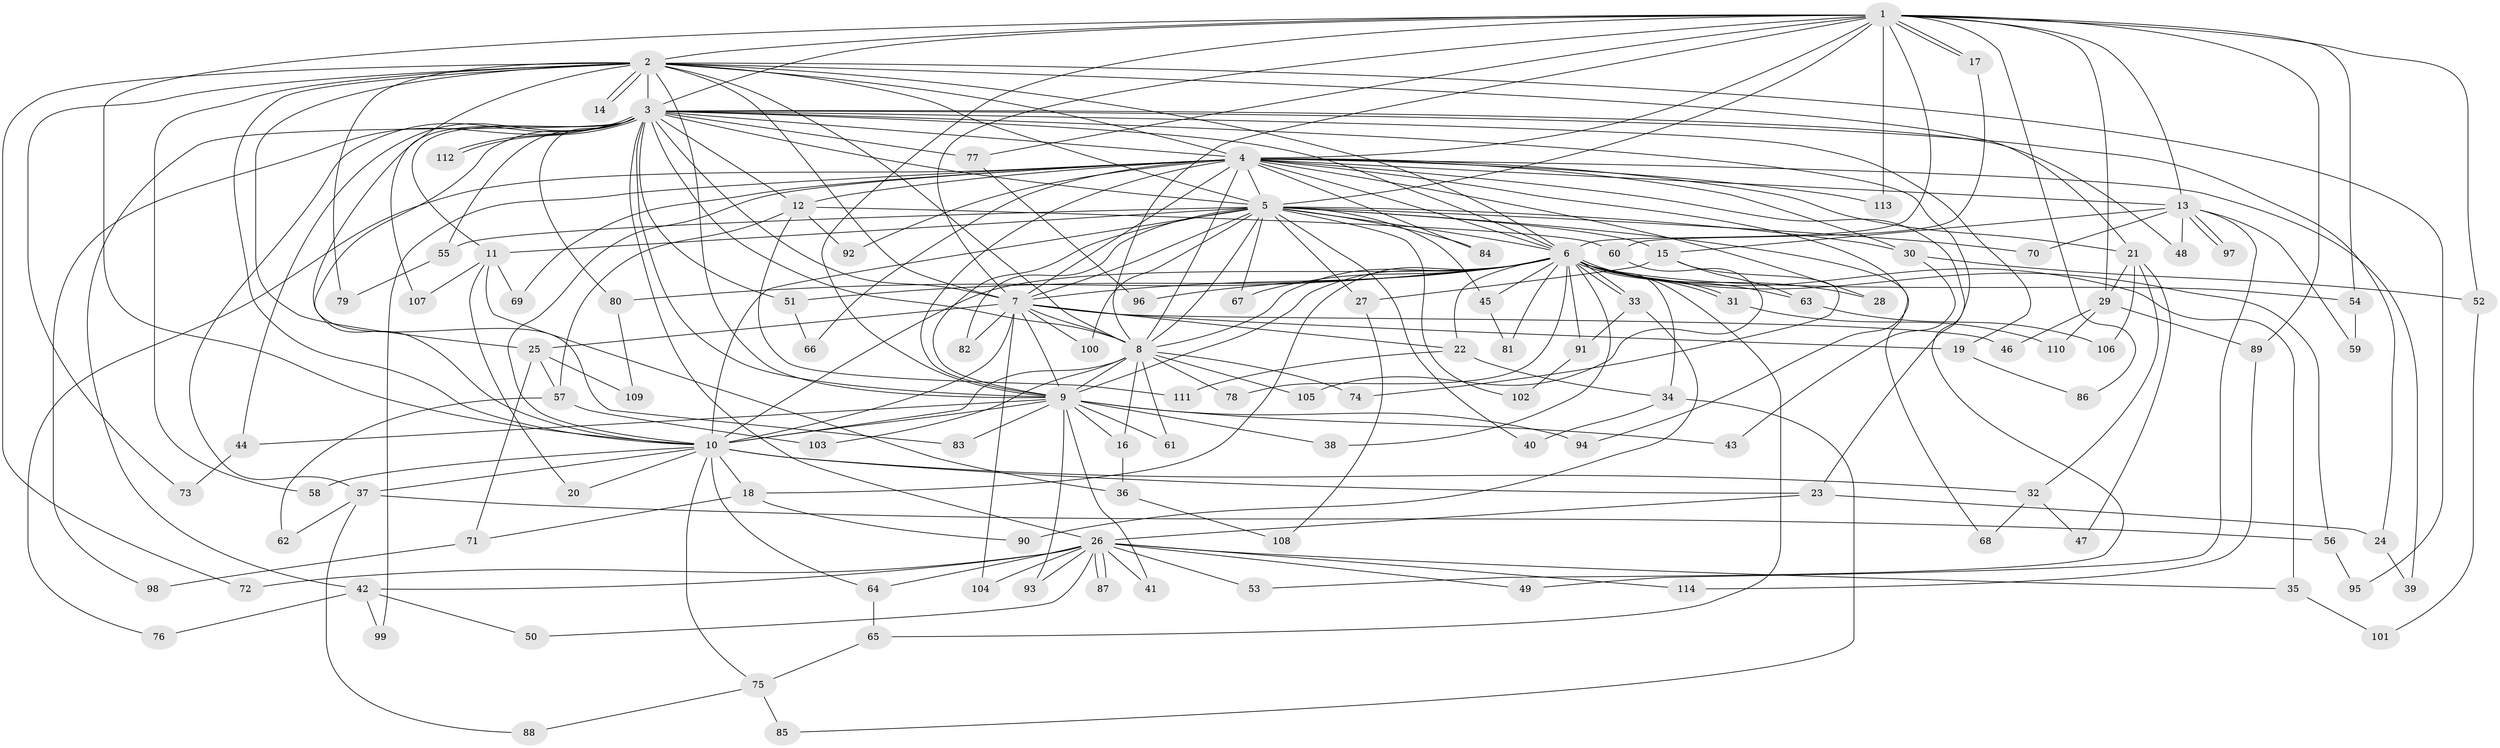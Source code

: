 // coarse degree distribution, {14: 0.044444444444444446, 24: 0.022222222222222223, 18: 0.044444444444444446, 23: 0.022222222222222223, 12: 0.044444444444444446, 6: 0.044444444444444446, 7: 0.022222222222222223, 9: 0.022222222222222223, 2: 0.3333333333333333, 4: 0.15555555555555556, 5: 0.044444444444444446, 11: 0.022222222222222223, 3: 0.17777777777777778}
// Generated by graph-tools (version 1.1) at 2025/17/03/04/25 18:17:22]
// undirected, 114 vertices, 253 edges
graph export_dot {
graph [start="1"]
  node [color=gray90,style=filled];
  1;
  2;
  3;
  4;
  5;
  6;
  7;
  8;
  9;
  10;
  11;
  12;
  13;
  14;
  15;
  16;
  17;
  18;
  19;
  20;
  21;
  22;
  23;
  24;
  25;
  26;
  27;
  28;
  29;
  30;
  31;
  32;
  33;
  34;
  35;
  36;
  37;
  38;
  39;
  40;
  41;
  42;
  43;
  44;
  45;
  46;
  47;
  48;
  49;
  50;
  51;
  52;
  53;
  54;
  55;
  56;
  57;
  58;
  59;
  60;
  61;
  62;
  63;
  64;
  65;
  66;
  67;
  68;
  69;
  70;
  71;
  72;
  73;
  74;
  75;
  76;
  77;
  78;
  79;
  80;
  81;
  82;
  83;
  84;
  85;
  86;
  87;
  88;
  89;
  90;
  91;
  92;
  93;
  94;
  95;
  96;
  97;
  98;
  99;
  100;
  101;
  102;
  103;
  104;
  105;
  106;
  107;
  108;
  109;
  110;
  111;
  112;
  113;
  114;
  1 -- 2;
  1 -- 3;
  1 -- 4;
  1 -- 5;
  1 -- 6;
  1 -- 7;
  1 -- 8;
  1 -- 9;
  1 -- 10;
  1 -- 13;
  1 -- 17;
  1 -- 17;
  1 -- 29;
  1 -- 52;
  1 -- 54;
  1 -- 77;
  1 -- 86;
  1 -- 89;
  1 -- 113;
  2 -- 3;
  2 -- 4;
  2 -- 5;
  2 -- 6;
  2 -- 7;
  2 -- 8;
  2 -- 9;
  2 -- 10;
  2 -- 14;
  2 -- 14;
  2 -- 21;
  2 -- 25;
  2 -- 58;
  2 -- 72;
  2 -- 73;
  2 -- 79;
  2 -- 83;
  2 -- 95;
  3 -- 4;
  3 -- 5;
  3 -- 6;
  3 -- 7;
  3 -- 8;
  3 -- 9;
  3 -- 10;
  3 -- 11;
  3 -- 12;
  3 -- 19;
  3 -- 23;
  3 -- 24;
  3 -- 26;
  3 -- 37;
  3 -- 42;
  3 -- 44;
  3 -- 48;
  3 -- 51;
  3 -- 55;
  3 -- 77;
  3 -- 80;
  3 -- 98;
  3 -- 107;
  3 -- 112;
  3 -- 112;
  4 -- 5;
  4 -- 6;
  4 -- 7;
  4 -- 8;
  4 -- 9;
  4 -- 10;
  4 -- 12;
  4 -- 13;
  4 -- 21;
  4 -- 28;
  4 -- 30;
  4 -- 39;
  4 -- 53;
  4 -- 66;
  4 -- 69;
  4 -- 76;
  4 -- 84;
  4 -- 92;
  4 -- 94;
  4 -- 99;
  4 -- 113;
  5 -- 6;
  5 -- 7;
  5 -- 8;
  5 -- 9;
  5 -- 10;
  5 -- 11;
  5 -- 15;
  5 -- 27;
  5 -- 30;
  5 -- 40;
  5 -- 45;
  5 -- 55;
  5 -- 67;
  5 -- 68;
  5 -- 70;
  5 -- 82;
  5 -- 84;
  5 -- 100;
  5 -- 102;
  6 -- 7;
  6 -- 8;
  6 -- 9;
  6 -- 10;
  6 -- 18;
  6 -- 22;
  6 -- 28;
  6 -- 31;
  6 -- 31;
  6 -- 33;
  6 -- 33;
  6 -- 34;
  6 -- 35;
  6 -- 38;
  6 -- 45;
  6 -- 51;
  6 -- 54;
  6 -- 56;
  6 -- 63;
  6 -- 65;
  6 -- 67;
  6 -- 78;
  6 -- 80;
  6 -- 81;
  6 -- 91;
  6 -- 96;
  7 -- 8;
  7 -- 9;
  7 -- 10;
  7 -- 19;
  7 -- 22;
  7 -- 25;
  7 -- 46;
  7 -- 82;
  7 -- 100;
  7 -- 104;
  8 -- 9;
  8 -- 10;
  8 -- 16;
  8 -- 61;
  8 -- 74;
  8 -- 78;
  8 -- 103;
  8 -- 105;
  9 -- 10;
  9 -- 16;
  9 -- 38;
  9 -- 41;
  9 -- 43;
  9 -- 44;
  9 -- 61;
  9 -- 83;
  9 -- 93;
  9 -- 94;
  10 -- 18;
  10 -- 20;
  10 -- 23;
  10 -- 32;
  10 -- 37;
  10 -- 58;
  10 -- 64;
  10 -- 75;
  11 -- 20;
  11 -- 36;
  11 -- 69;
  11 -- 107;
  12 -- 57;
  12 -- 60;
  12 -- 92;
  12 -- 111;
  13 -- 15;
  13 -- 48;
  13 -- 49;
  13 -- 59;
  13 -- 70;
  13 -- 97;
  13 -- 97;
  15 -- 27;
  15 -- 63;
  15 -- 74;
  16 -- 36;
  17 -- 60;
  18 -- 71;
  18 -- 90;
  19 -- 86;
  21 -- 29;
  21 -- 32;
  21 -- 47;
  21 -- 106;
  22 -- 34;
  22 -- 111;
  23 -- 24;
  23 -- 26;
  24 -- 39;
  25 -- 57;
  25 -- 71;
  25 -- 109;
  26 -- 35;
  26 -- 41;
  26 -- 42;
  26 -- 49;
  26 -- 50;
  26 -- 53;
  26 -- 64;
  26 -- 72;
  26 -- 87;
  26 -- 87;
  26 -- 93;
  26 -- 104;
  26 -- 114;
  27 -- 108;
  29 -- 46;
  29 -- 89;
  29 -- 110;
  30 -- 43;
  30 -- 52;
  31 -- 110;
  32 -- 47;
  32 -- 68;
  33 -- 90;
  33 -- 91;
  34 -- 40;
  34 -- 85;
  35 -- 101;
  36 -- 108;
  37 -- 56;
  37 -- 62;
  37 -- 88;
  42 -- 50;
  42 -- 76;
  42 -- 99;
  44 -- 73;
  45 -- 81;
  51 -- 66;
  52 -- 101;
  54 -- 59;
  55 -- 79;
  56 -- 95;
  57 -- 62;
  57 -- 103;
  60 -- 105;
  63 -- 106;
  64 -- 65;
  65 -- 75;
  71 -- 98;
  75 -- 85;
  75 -- 88;
  77 -- 96;
  80 -- 109;
  89 -- 114;
  91 -- 102;
}
